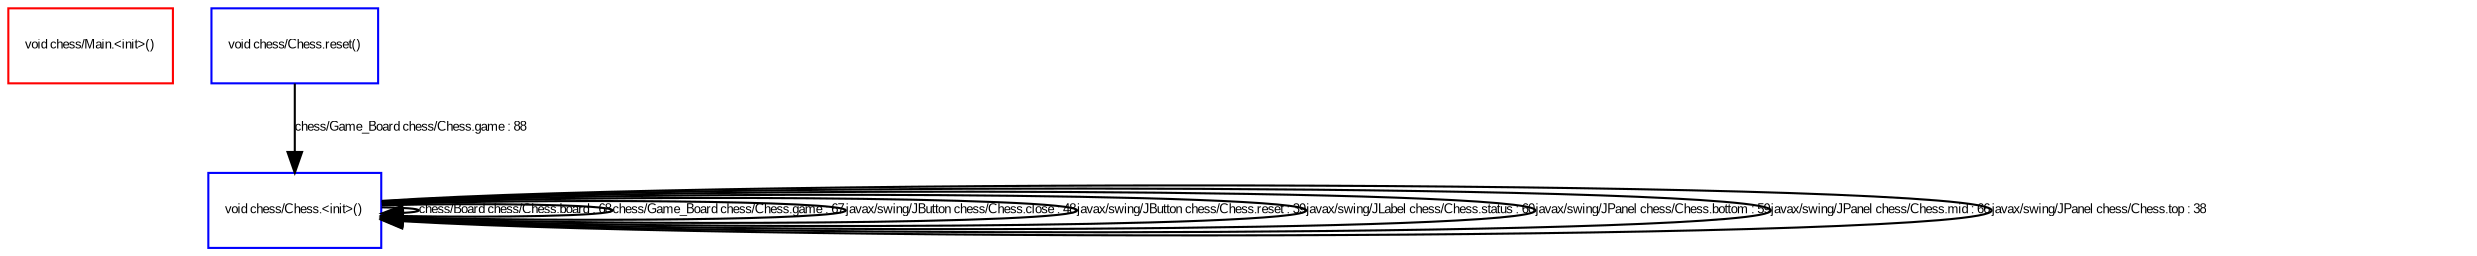 digraph "DirectedGraph" {
 graph [concentrate = true];
 center=true;
 fontsize=6;
 node [ color=blue,shape="box"fontsize=6,fontcolor=black,fontname=Arial];
 edge [ color=black,fontsize=6,fontcolor=black,fontname=Arial];
"void chess/Main.<init>()"[color="red", fontsize="6", fontname="Arial"];
"void chess/Chess.<init>()" -> "void chess/Chess.<init>()" [label="chess/Board chess/Chess.board : 68" ]
"void chess/Chess.<init>()" -> "void chess/Chess.<init>()" [label="chess/Game_Board chess/Chess.game : 67" ]
"void chess/Chess.<init>()" -> "void chess/Chess.<init>()" [label="javax/swing/JButton chess/Chess.close : 48" ]
"void chess/Chess.<init>()" -> "void chess/Chess.<init>()" [label="javax/swing/JButton chess/Chess.reset : 39" ]
"void chess/Chess.<init>()" -> "void chess/Chess.<init>()" [label="javax/swing/JLabel chess/Chess.status : 60" ]
"void chess/Chess.<init>()" -> "void chess/Chess.<init>()" [label="javax/swing/JPanel chess/Chess.bottom : 59" ]
"void chess/Chess.<init>()" -> "void chess/Chess.<init>()" [label="javax/swing/JPanel chess/Chess.mid : 66" ]
"void chess/Chess.<init>()" -> "void chess/Chess.<init>()" [label="javax/swing/JPanel chess/Chess.top : 38" ]
"void chess/Chess.reset()" -> "void chess/Chess.<init>()" [label="chess/Game_Board chess/Chess.game : 88" ]
}

